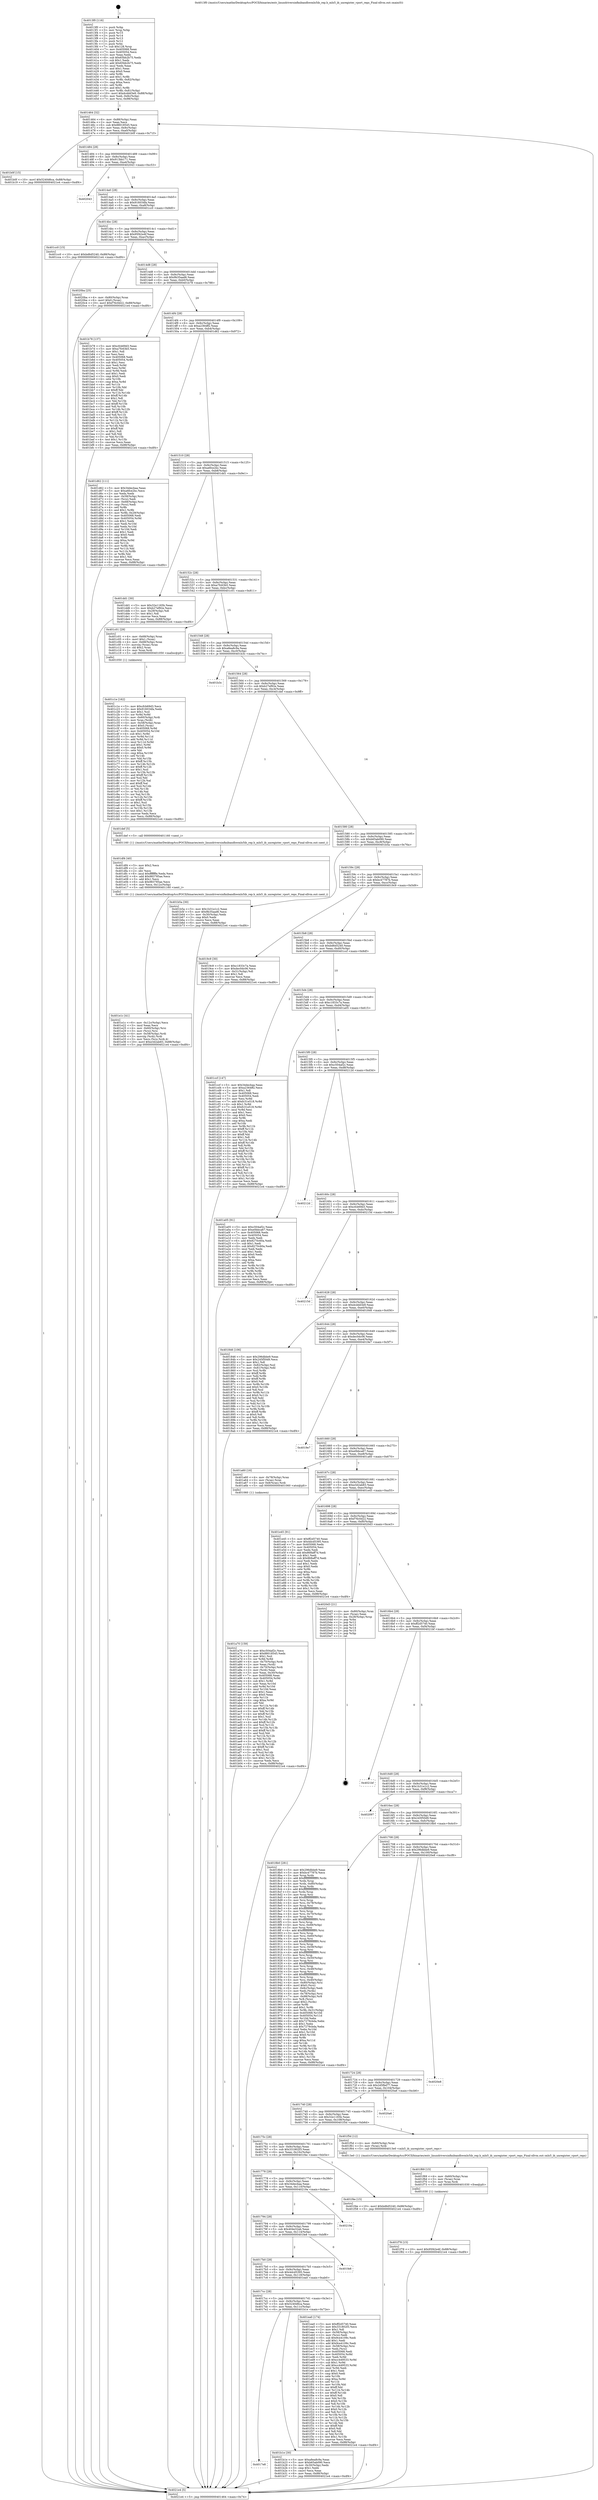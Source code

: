 digraph "0x4013f0" {
  label = "0x4013f0 (/mnt/c/Users/mathe/Desktop/tcc/POCII/binaries/extr_linuxdriversinfinibandhwmlx5ib_rep.h_mlx5_ib_unregister_vport_reps_Final-ollvm.out::main(0))"
  labelloc = "t"
  node[shape=record]

  Entry [label="",width=0.3,height=0.3,shape=circle,fillcolor=black,style=filled]
  "0x401464" [label="{
     0x401464 [32]\l
     | [instrs]\l
     &nbsp;&nbsp;0x401464 \<+6\>: mov -0x88(%rbp),%eax\l
     &nbsp;&nbsp;0x40146a \<+2\>: mov %eax,%ecx\l
     &nbsp;&nbsp;0x40146c \<+6\>: sub $0x88018545,%ecx\l
     &nbsp;&nbsp;0x401472 \<+6\>: mov %eax,-0x9c(%rbp)\l
     &nbsp;&nbsp;0x401478 \<+6\>: mov %ecx,-0xa0(%rbp)\l
     &nbsp;&nbsp;0x40147e \<+6\>: je 0000000000401b0f \<main+0x71f\>\l
  }"]
  "0x401b0f" [label="{
     0x401b0f [15]\l
     | [instrs]\l
     &nbsp;&nbsp;0x401b0f \<+10\>: movl $0x5240d6ca,-0x88(%rbp)\l
     &nbsp;&nbsp;0x401b19 \<+5\>: jmp 00000000004021e4 \<main+0xdf4\>\l
  }"]
  "0x401484" [label="{
     0x401484 [28]\l
     | [instrs]\l
     &nbsp;&nbsp;0x401484 \<+5\>: jmp 0000000000401489 \<main+0x99\>\l
     &nbsp;&nbsp;0x401489 \<+6\>: mov -0x9c(%rbp),%eax\l
     &nbsp;&nbsp;0x40148f \<+5\>: sub $0x913bb171,%eax\l
     &nbsp;&nbsp;0x401494 \<+6\>: mov %eax,-0xa4(%rbp)\l
     &nbsp;&nbsp;0x40149a \<+6\>: je 0000000000402043 \<main+0xc53\>\l
  }"]
  Exit [label="",width=0.3,height=0.3,shape=circle,fillcolor=black,style=filled,peripheries=2]
  "0x402043" [label="{
     0x402043\l
  }", style=dashed]
  "0x4014a0" [label="{
     0x4014a0 [28]\l
     | [instrs]\l
     &nbsp;&nbsp;0x4014a0 \<+5\>: jmp 00000000004014a5 \<main+0xb5\>\l
     &nbsp;&nbsp;0x4014a5 \<+6\>: mov -0x9c(%rbp),%eax\l
     &nbsp;&nbsp;0x4014ab \<+5\>: sub $0x916034fa,%eax\l
     &nbsp;&nbsp;0x4014b0 \<+6\>: mov %eax,-0xa8(%rbp)\l
     &nbsp;&nbsp;0x4014b6 \<+6\>: je 0000000000401cc0 \<main+0x8d0\>\l
  }"]
  "0x401f78" [label="{
     0x401f78 [15]\l
     | [instrs]\l
     &nbsp;&nbsp;0x401f78 \<+10\>: movl $0x95f42e4f,-0x88(%rbp)\l
     &nbsp;&nbsp;0x401f82 \<+5\>: jmp 00000000004021e4 \<main+0xdf4\>\l
  }"]
  "0x401cc0" [label="{
     0x401cc0 [15]\l
     | [instrs]\l
     &nbsp;&nbsp;0x401cc0 \<+10\>: movl $0xbd6d5240,-0x88(%rbp)\l
     &nbsp;&nbsp;0x401cca \<+5\>: jmp 00000000004021e4 \<main+0xdf4\>\l
  }"]
  "0x4014bc" [label="{
     0x4014bc [28]\l
     | [instrs]\l
     &nbsp;&nbsp;0x4014bc \<+5\>: jmp 00000000004014c1 \<main+0xd1\>\l
     &nbsp;&nbsp;0x4014c1 \<+6\>: mov -0x9c(%rbp),%eax\l
     &nbsp;&nbsp;0x4014c7 \<+5\>: sub $0x95f42e4f,%eax\l
     &nbsp;&nbsp;0x4014cc \<+6\>: mov %eax,-0xac(%rbp)\l
     &nbsp;&nbsp;0x4014d2 \<+6\>: je 00000000004020ba \<main+0xcca\>\l
  }"]
  "0x401f69" [label="{
     0x401f69 [15]\l
     | [instrs]\l
     &nbsp;&nbsp;0x401f69 \<+4\>: mov -0x60(%rbp),%rax\l
     &nbsp;&nbsp;0x401f6d \<+3\>: mov (%rax),%rax\l
     &nbsp;&nbsp;0x401f70 \<+3\>: mov %rax,%rdi\l
     &nbsp;&nbsp;0x401f73 \<+5\>: call 0000000000401030 \<free@plt\>\l
     | [calls]\l
     &nbsp;&nbsp;0x401030 \{1\} (unknown)\l
  }"]
  "0x4020ba" [label="{
     0x4020ba [25]\l
     | [instrs]\l
     &nbsp;&nbsp;0x4020ba \<+4\>: mov -0x80(%rbp),%rax\l
     &nbsp;&nbsp;0x4020be \<+6\>: movl $0x0,(%rax)\l
     &nbsp;&nbsp;0x4020c4 \<+10\>: movl $0xf76c0d22,-0x88(%rbp)\l
     &nbsp;&nbsp;0x4020ce \<+5\>: jmp 00000000004021e4 \<main+0xdf4\>\l
  }"]
  "0x4014d8" [label="{
     0x4014d8 [28]\l
     | [instrs]\l
     &nbsp;&nbsp;0x4014d8 \<+5\>: jmp 00000000004014dd \<main+0xed\>\l
     &nbsp;&nbsp;0x4014dd \<+6\>: mov -0x9c(%rbp),%eax\l
     &nbsp;&nbsp;0x4014e3 \<+5\>: sub $0x9b35aad6,%eax\l
     &nbsp;&nbsp;0x4014e8 \<+6\>: mov %eax,-0xb0(%rbp)\l
     &nbsp;&nbsp;0x4014ee \<+6\>: je 0000000000401b78 \<main+0x788\>\l
  }"]
  "0x401e1c" [label="{
     0x401e1c [41]\l
     | [instrs]\l
     &nbsp;&nbsp;0x401e1c \<+6\>: mov -0x12c(%rbp),%ecx\l
     &nbsp;&nbsp;0x401e22 \<+3\>: imul %eax,%ecx\l
     &nbsp;&nbsp;0x401e25 \<+4\>: mov -0x60(%rbp),%rsi\l
     &nbsp;&nbsp;0x401e29 \<+3\>: mov (%rsi),%rsi\l
     &nbsp;&nbsp;0x401e2c \<+4\>: mov -0x58(%rbp),%rdi\l
     &nbsp;&nbsp;0x401e30 \<+3\>: movslq (%rdi),%rdi\l
     &nbsp;&nbsp;0x401e33 \<+3\>: mov %ecx,(%rsi,%rdi,4)\l
     &nbsp;&nbsp;0x401e36 \<+10\>: movl $0xe3d2ab83,-0x88(%rbp)\l
     &nbsp;&nbsp;0x401e40 \<+5\>: jmp 00000000004021e4 \<main+0xdf4\>\l
  }"]
  "0x401b78" [label="{
     0x401b78 [137]\l
     | [instrs]\l
     &nbsp;&nbsp;0x401b78 \<+5\>: mov $0xcfcb69d3,%eax\l
     &nbsp;&nbsp;0x401b7d \<+5\>: mov $0xa7fc63b5,%ecx\l
     &nbsp;&nbsp;0x401b82 \<+2\>: mov $0x1,%dl\l
     &nbsp;&nbsp;0x401b84 \<+2\>: xor %esi,%esi\l
     &nbsp;&nbsp;0x401b86 \<+7\>: mov 0x405068,%edi\l
     &nbsp;&nbsp;0x401b8d \<+8\>: mov 0x405054,%r8d\l
     &nbsp;&nbsp;0x401b95 \<+3\>: sub $0x1,%esi\l
     &nbsp;&nbsp;0x401b98 \<+3\>: mov %edi,%r9d\l
     &nbsp;&nbsp;0x401b9b \<+3\>: add %esi,%r9d\l
     &nbsp;&nbsp;0x401b9e \<+4\>: imul %r9d,%edi\l
     &nbsp;&nbsp;0x401ba2 \<+3\>: and $0x1,%edi\l
     &nbsp;&nbsp;0x401ba5 \<+3\>: cmp $0x0,%edi\l
     &nbsp;&nbsp;0x401ba8 \<+4\>: sete %r10b\l
     &nbsp;&nbsp;0x401bac \<+4\>: cmp $0xa,%r8d\l
     &nbsp;&nbsp;0x401bb0 \<+4\>: setl %r11b\l
     &nbsp;&nbsp;0x401bb4 \<+3\>: mov %r10b,%bl\l
     &nbsp;&nbsp;0x401bb7 \<+3\>: xor $0xff,%bl\l
     &nbsp;&nbsp;0x401bba \<+3\>: mov %r11b,%r14b\l
     &nbsp;&nbsp;0x401bbd \<+4\>: xor $0xff,%r14b\l
     &nbsp;&nbsp;0x401bc1 \<+3\>: xor $0x1,%dl\l
     &nbsp;&nbsp;0x401bc4 \<+3\>: mov %bl,%r15b\l
     &nbsp;&nbsp;0x401bc7 \<+4\>: and $0xff,%r15b\l
     &nbsp;&nbsp;0x401bcb \<+3\>: and %dl,%r10b\l
     &nbsp;&nbsp;0x401bce \<+3\>: mov %r14b,%r12b\l
     &nbsp;&nbsp;0x401bd1 \<+4\>: and $0xff,%r12b\l
     &nbsp;&nbsp;0x401bd5 \<+3\>: and %dl,%r11b\l
     &nbsp;&nbsp;0x401bd8 \<+3\>: or %r10b,%r15b\l
     &nbsp;&nbsp;0x401bdb \<+3\>: or %r11b,%r12b\l
     &nbsp;&nbsp;0x401bde \<+3\>: xor %r12b,%r15b\l
     &nbsp;&nbsp;0x401be1 \<+3\>: or %r14b,%bl\l
     &nbsp;&nbsp;0x401be4 \<+3\>: xor $0xff,%bl\l
     &nbsp;&nbsp;0x401be7 \<+3\>: or $0x1,%dl\l
     &nbsp;&nbsp;0x401bea \<+2\>: and %dl,%bl\l
     &nbsp;&nbsp;0x401bec \<+3\>: or %bl,%r15b\l
     &nbsp;&nbsp;0x401bef \<+4\>: test $0x1,%r15b\l
     &nbsp;&nbsp;0x401bf3 \<+3\>: cmovne %ecx,%eax\l
     &nbsp;&nbsp;0x401bf6 \<+6\>: mov %eax,-0x88(%rbp)\l
     &nbsp;&nbsp;0x401bfc \<+5\>: jmp 00000000004021e4 \<main+0xdf4\>\l
  }"]
  "0x4014f4" [label="{
     0x4014f4 [28]\l
     | [instrs]\l
     &nbsp;&nbsp;0x4014f4 \<+5\>: jmp 00000000004014f9 \<main+0x109\>\l
     &nbsp;&nbsp;0x4014f9 \<+6\>: mov -0x9c(%rbp),%eax\l
     &nbsp;&nbsp;0x4014ff \<+5\>: sub $0xa2364ff2,%eax\l
     &nbsp;&nbsp;0x401504 \<+6\>: mov %eax,-0xb4(%rbp)\l
     &nbsp;&nbsp;0x40150a \<+6\>: je 0000000000401d62 \<main+0x972\>\l
  }"]
  "0x401df4" [label="{
     0x401df4 [40]\l
     | [instrs]\l
     &nbsp;&nbsp;0x401df4 \<+5\>: mov $0x2,%ecx\l
     &nbsp;&nbsp;0x401df9 \<+1\>: cltd\l
     &nbsp;&nbsp;0x401dfa \<+2\>: idiv %ecx\l
     &nbsp;&nbsp;0x401dfc \<+6\>: imul $0xfffffffe,%edx,%ecx\l
     &nbsp;&nbsp;0x401e02 \<+6\>: add $0x983785ae,%ecx\l
     &nbsp;&nbsp;0x401e08 \<+3\>: add $0x1,%ecx\l
     &nbsp;&nbsp;0x401e0b \<+6\>: sub $0x983785ae,%ecx\l
     &nbsp;&nbsp;0x401e11 \<+6\>: mov %ecx,-0x12c(%rbp)\l
     &nbsp;&nbsp;0x401e17 \<+5\>: call 0000000000401160 \<next_i\>\l
     | [calls]\l
     &nbsp;&nbsp;0x401160 \{1\} (/mnt/c/Users/mathe/Desktop/tcc/POCII/binaries/extr_linuxdriversinfinibandhwmlx5ib_rep.h_mlx5_ib_unregister_vport_reps_Final-ollvm.out::next_i)\l
  }"]
  "0x401d62" [label="{
     0x401d62 [111]\l
     | [instrs]\l
     &nbsp;&nbsp;0x401d62 \<+5\>: mov $0x34decbaa,%eax\l
     &nbsp;&nbsp;0x401d67 \<+5\>: mov $0xa6fce2bc,%ecx\l
     &nbsp;&nbsp;0x401d6c \<+2\>: xor %edx,%edx\l
     &nbsp;&nbsp;0x401d6e \<+4\>: mov -0x58(%rbp),%rsi\l
     &nbsp;&nbsp;0x401d72 \<+2\>: mov (%rsi),%edi\l
     &nbsp;&nbsp;0x401d74 \<+4\>: mov -0x68(%rbp),%rsi\l
     &nbsp;&nbsp;0x401d78 \<+2\>: cmp (%rsi),%edi\l
     &nbsp;&nbsp;0x401d7a \<+4\>: setl %r8b\l
     &nbsp;&nbsp;0x401d7e \<+4\>: and $0x1,%r8b\l
     &nbsp;&nbsp;0x401d82 \<+4\>: mov %r8b,-0x29(%rbp)\l
     &nbsp;&nbsp;0x401d86 \<+7\>: mov 0x405068,%edi\l
     &nbsp;&nbsp;0x401d8d \<+8\>: mov 0x405054,%r9d\l
     &nbsp;&nbsp;0x401d95 \<+3\>: sub $0x1,%edx\l
     &nbsp;&nbsp;0x401d98 \<+3\>: mov %edi,%r10d\l
     &nbsp;&nbsp;0x401d9b \<+3\>: add %edx,%r10d\l
     &nbsp;&nbsp;0x401d9e \<+4\>: imul %r10d,%edi\l
     &nbsp;&nbsp;0x401da2 \<+3\>: and $0x1,%edi\l
     &nbsp;&nbsp;0x401da5 \<+3\>: cmp $0x0,%edi\l
     &nbsp;&nbsp;0x401da8 \<+4\>: sete %r8b\l
     &nbsp;&nbsp;0x401dac \<+4\>: cmp $0xa,%r9d\l
     &nbsp;&nbsp;0x401db0 \<+4\>: setl %r11b\l
     &nbsp;&nbsp;0x401db4 \<+3\>: mov %r8b,%bl\l
     &nbsp;&nbsp;0x401db7 \<+3\>: and %r11b,%bl\l
     &nbsp;&nbsp;0x401dba \<+3\>: xor %r11b,%r8b\l
     &nbsp;&nbsp;0x401dbd \<+3\>: or %r8b,%bl\l
     &nbsp;&nbsp;0x401dc0 \<+3\>: test $0x1,%bl\l
     &nbsp;&nbsp;0x401dc3 \<+3\>: cmovne %ecx,%eax\l
     &nbsp;&nbsp;0x401dc6 \<+6\>: mov %eax,-0x88(%rbp)\l
     &nbsp;&nbsp;0x401dcc \<+5\>: jmp 00000000004021e4 \<main+0xdf4\>\l
  }"]
  "0x401510" [label="{
     0x401510 [28]\l
     | [instrs]\l
     &nbsp;&nbsp;0x401510 \<+5\>: jmp 0000000000401515 \<main+0x125\>\l
     &nbsp;&nbsp;0x401515 \<+6\>: mov -0x9c(%rbp),%eax\l
     &nbsp;&nbsp;0x40151b \<+5\>: sub $0xa6fce2bc,%eax\l
     &nbsp;&nbsp;0x401520 \<+6\>: mov %eax,-0xb8(%rbp)\l
     &nbsp;&nbsp;0x401526 \<+6\>: je 0000000000401dd1 \<main+0x9e1\>\l
  }"]
  "0x401c1e" [label="{
     0x401c1e [162]\l
     | [instrs]\l
     &nbsp;&nbsp;0x401c1e \<+5\>: mov $0xcfcb69d3,%ecx\l
     &nbsp;&nbsp;0x401c23 \<+5\>: mov $0x916034fa,%edx\l
     &nbsp;&nbsp;0x401c28 \<+3\>: mov $0x1,%sil\l
     &nbsp;&nbsp;0x401c2b \<+3\>: xor %r8d,%r8d\l
     &nbsp;&nbsp;0x401c2e \<+4\>: mov -0x60(%rbp),%rdi\l
     &nbsp;&nbsp;0x401c32 \<+3\>: mov %rax,(%rdi)\l
     &nbsp;&nbsp;0x401c35 \<+4\>: mov -0x58(%rbp),%rax\l
     &nbsp;&nbsp;0x401c39 \<+6\>: movl $0x0,(%rax)\l
     &nbsp;&nbsp;0x401c3f \<+8\>: mov 0x405068,%r9d\l
     &nbsp;&nbsp;0x401c47 \<+8\>: mov 0x405054,%r10d\l
     &nbsp;&nbsp;0x401c4f \<+4\>: sub $0x1,%r8d\l
     &nbsp;&nbsp;0x401c53 \<+3\>: mov %r9d,%r11d\l
     &nbsp;&nbsp;0x401c56 \<+3\>: add %r8d,%r11d\l
     &nbsp;&nbsp;0x401c59 \<+4\>: imul %r11d,%r9d\l
     &nbsp;&nbsp;0x401c5d \<+4\>: and $0x1,%r9d\l
     &nbsp;&nbsp;0x401c61 \<+4\>: cmp $0x0,%r9d\l
     &nbsp;&nbsp;0x401c65 \<+3\>: sete %bl\l
     &nbsp;&nbsp;0x401c68 \<+4\>: cmp $0xa,%r10d\l
     &nbsp;&nbsp;0x401c6c \<+4\>: setl %r14b\l
     &nbsp;&nbsp;0x401c70 \<+3\>: mov %bl,%r15b\l
     &nbsp;&nbsp;0x401c73 \<+4\>: xor $0xff,%r15b\l
     &nbsp;&nbsp;0x401c77 \<+3\>: mov %r14b,%r12b\l
     &nbsp;&nbsp;0x401c7a \<+4\>: xor $0xff,%r12b\l
     &nbsp;&nbsp;0x401c7e \<+4\>: xor $0x1,%sil\l
     &nbsp;&nbsp;0x401c82 \<+3\>: mov %r15b,%r13b\l
     &nbsp;&nbsp;0x401c85 \<+4\>: and $0xff,%r13b\l
     &nbsp;&nbsp;0x401c89 \<+3\>: and %sil,%bl\l
     &nbsp;&nbsp;0x401c8c \<+3\>: mov %r12b,%al\l
     &nbsp;&nbsp;0x401c8f \<+2\>: and $0xff,%al\l
     &nbsp;&nbsp;0x401c91 \<+3\>: and %sil,%r14b\l
     &nbsp;&nbsp;0x401c94 \<+3\>: or %bl,%r13b\l
     &nbsp;&nbsp;0x401c97 \<+3\>: or %r14b,%al\l
     &nbsp;&nbsp;0x401c9a \<+3\>: xor %al,%r13b\l
     &nbsp;&nbsp;0x401c9d \<+3\>: or %r12b,%r15b\l
     &nbsp;&nbsp;0x401ca0 \<+4\>: xor $0xff,%r15b\l
     &nbsp;&nbsp;0x401ca4 \<+4\>: or $0x1,%sil\l
     &nbsp;&nbsp;0x401ca8 \<+3\>: and %sil,%r15b\l
     &nbsp;&nbsp;0x401cab \<+3\>: or %r15b,%r13b\l
     &nbsp;&nbsp;0x401cae \<+4\>: test $0x1,%r13b\l
     &nbsp;&nbsp;0x401cb2 \<+3\>: cmovne %edx,%ecx\l
     &nbsp;&nbsp;0x401cb5 \<+6\>: mov %ecx,-0x88(%rbp)\l
     &nbsp;&nbsp;0x401cbb \<+5\>: jmp 00000000004021e4 \<main+0xdf4\>\l
  }"]
  "0x401dd1" [label="{
     0x401dd1 [30]\l
     | [instrs]\l
     &nbsp;&nbsp;0x401dd1 \<+5\>: mov $0x32e1165b,%eax\l
     &nbsp;&nbsp;0x401dd6 \<+5\>: mov $0xb27ef92e,%ecx\l
     &nbsp;&nbsp;0x401ddb \<+3\>: mov -0x29(%rbp),%dl\l
     &nbsp;&nbsp;0x401dde \<+3\>: test $0x1,%dl\l
     &nbsp;&nbsp;0x401de1 \<+3\>: cmovne %ecx,%eax\l
     &nbsp;&nbsp;0x401de4 \<+6\>: mov %eax,-0x88(%rbp)\l
     &nbsp;&nbsp;0x401dea \<+5\>: jmp 00000000004021e4 \<main+0xdf4\>\l
  }"]
  "0x40152c" [label="{
     0x40152c [28]\l
     | [instrs]\l
     &nbsp;&nbsp;0x40152c \<+5\>: jmp 0000000000401531 \<main+0x141\>\l
     &nbsp;&nbsp;0x401531 \<+6\>: mov -0x9c(%rbp),%eax\l
     &nbsp;&nbsp;0x401537 \<+5\>: sub $0xa7fc63b5,%eax\l
     &nbsp;&nbsp;0x40153c \<+6\>: mov %eax,-0xbc(%rbp)\l
     &nbsp;&nbsp;0x401542 \<+6\>: je 0000000000401c01 \<main+0x811\>\l
  }"]
  "0x4017e8" [label="{
     0x4017e8\l
  }", style=dashed]
  "0x401c01" [label="{
     0x401c01 [29]\l
     | [instrs]\l
     &nbsp;&nbsp;0x401c01 \<+4\>: mov -0x68(%rbp),%rax\l
     &nbsp;&nbsp;0x401c05 \<+6\>: movl $0x1,(%rax)\l
     &nbsp;&nbsp;0x401c0b \<+4\>: mov -0x68(%rbp),%rax\l
     &nbsp;&nbsp;0x401c0f \<+3\>: movslq (%rax),%rax\l
     &nbsp;&nbsp;0x401c12 \<+4\>: shl $0x2,%rax\l
     &nbsp;&nbsp;0x401c16 \<+3\>: mov %rax,%rdi\l
     &nbsp;&nbsp;0x401c19 \<+5\>: call 0000000000401050 \<malloc@plt\>\l
     | [calls]\l
     &nbsp;&nbsp;0x401050 \{1\} (unknown)\l
  }"]
  "0x401548" [label="{
     0x401548 [28]\l
     | [instrs]\l
     &nbsp;&nbsp;0x401548 \<+5\>: jmp 000000000040154d \<main+0x15d\>\l
     &nbsp;&nbsp;0x40154d \<+6\>: mov -0x9c(%rbp),%eax\l
     &nbsp;&nbsp;0x401553 \<+5\>: sub $0xa8ea8c9a,%eax\l
     &nbsp;&nbsp;0x401558 \<+6\>: mov %eax,-0xc0(%rbp)\l
     &nbsp;&nbsp;0x40155e \<+6\>: je 0000000000401b3c \<main+0x74c\>\l
  }"]
  "0x401b1e" [label="{
     0x401b1e [30]\l
     | [instrs]\l
     &nbsp;&nbsp;0x401b1e \<+5\>: mov $0xa8ea8c9a,%eax\l
     &nbsp;&nbsp;0x401b23 \<+5\>: mov $0xb65ab090,%ecx\l
     &nbsp;&nbsp;0x401b28 \<+3\>: mov -0x30(%rbp),%edx\l
     &nbsp;&nbsp;0x401b2b \<+3\>: cmp $0x1,%edx\l
     &nbsp;&nbsp;0x401b2e \<+3\>: cmovl %ecx,%eax\l
     &nbsp;&nbsp;0x401b31 \<+6\>: mov %eax,-0x88(%rbp)\l
     &nbsp;&nbsp;0x401b37 \<+5\>: jmp 00000000004021e4 \<main+0xdf4\>\l
  }"]
  "0x401b3c" [label="{
     0x401b3c\l
  }", style=dashed]
  "0x401564" [label="{
     0x401564 [28]\l
     | [instrs]\l
     &nbsp;&nbsp;0x401564 \<+5\>: jmp 0000000000401569 \<main+0x179\>\l
     &nbsp;&nbsp;0x401569 \<+6\>: mov -0x9c(%rbp),%eax\l
     &nbsp;&nbsp;0x40156f \<+5\>: sub $0xb27ef92e,%eax\l
     &nbsp;&nbsp;0x401574 \<+6\>: mov %eax,-0xc4(%rbp)\l
     &nbsp;&nbsp;0x40157a \<+6\>: je 0000000000401def \<main+0x9ff\>\l
  }"]
  "0x4017cc" [label="{
     0x4017cc [28]\l
     | [instrs]\l
     &nbsp;&nbsp;0x4017cc \<+5\>: jmp 00000000004017d1 \<main+0x3e1\>\l
     &nbsp;&nbsp;0x4017d1 \<+6\>: mov -0x9c(%rbp),%eax\l
     &nbsp;&nbsp;0x4017d7 \<+5\>: sub $0x5240d6ca,%eax\l
     &nbsp;&nbsp;0x4017dc \<+6\>: mov %eax,-0x11c(%rbp)\l
     &nbsp;&nbsp;0x4017e2 \<+6\>: je 0000000000401b1e \<main+0x72e\>\l
  }"]
  "0x401def" [label="{
     0x401def [5]\l
     | [instrs]\l
     &nbsp;&nbsp;0x401def \<+5\>: call 0000000000401160 \<next_i\>\l
     | [calls]\l
     &nbsp;&nbsp;0x401160 \{1\} (/mnt/c/Users/mathe/Desktop/tcc/POCII/binaries/extr_linuxdriversinfinibandhwmlx5ib_rep.h_mlx5_ib_unregister_vport_reps_Final-ollvm.out::next_i)\l
  }"]
  "0x401580" [label="{
     0x401580 [28]\l
     | [instrs]\l
     &nbsp;&nbsp;0x401580 \<+5\>: jmp 0000000000401585 \<main+0x195\>\l
     &nbsp;&nbsp;0x401585 \<+6\>: mov -0x9c(%rbp),%eax\l
     &nbsp;&nbsp;0x40158b \<+5\>: sub $0xb65ab090,%eax\l
     &nbsp;&nbsp;0x401590 \<+6\>: mov %eax,-0xc8(%rbp)\l
     &nbsp;&nbsp;0x401596 \<+6\>: je 0000000000401b5a \<main+0x76a\>\l
  }"]
  "0x401ea0" [label="{
     0x401ea0 [174]\l
     | [instrs]\l
     &nbsp;&nbsp;0x401ea0 \<+5\>: mov $0xff2d5740,%eax\l
     &nbsp;&nbsp;0x401ea5 \<+5\>: mov $0x331802f3,%ecx\l
     &nbsp;&nbsp;0x401eaa \<+2\>: mov $0x1,%dl\l
     &nbsp;&nbsp;0x401eac \<+4\>: mov -0x58(%rbp),%rsi\l
     &nbsp;&nbsp;0x401eb0 \<+2\>: mov (%rsi),%edi\l
     &nbsp;&nbsp;0x401eb2 \<+6\>: sub $0x9ce4109c,%edi\l
     &nbsp;&nbsp;0x401eb8 \<+3\>: add $0x1,%edi\l
     &nbsp;&nbsp;0x401ebb \<+6\>: add $0x9ce4109c,%edi\l
     &nbsp;&nbsp;0x401ec1 \<+4\>: mov -0x58(%rbp),%rsi\l
     &nbsp;&nbsp;0x401ec5 \<+2\>: mov %edi,(%rsi)\l
     &nbsp;&nbsp;0x401ec7 \<+7\>: mov 0x405068,%edi\l
     &nbsp;&nbsp;0x401ece \<+8\>: mov 0x405054,%r8d\l
     &nbsp;&nbsp;0x401ed6 \<+3\>: mov %edi,%r9d\l
     &nbsp;&nbsp;0x401ed9 \<+7\>: sub $0xcc449533,%r9d\l
     &nbsp;&nbsp;0x401ee0 \<+4\>: sub $0x1,%r9d\l
     &nbsp;&nbsp;0x401ee4 \<+7\>: add $0xcc449533,%r9d\l
     &nbsp;&nbsp;0x401eeb \<+4\>: imul %r9d,%edi\l
     &nbsp;&nbsp;0x401eef \<+3\>: and $0x1,%edi\l
     &nbsp;&nbsp;0x401ef2 \<+3\>: cmp $0x0,%edi\l
     &nbsp;&nbsp;0x401ef5 \<+4\>: sete %r10b\l
     &nbsp;&nbsp;0x401ef9 \<+4\>: cmp $0xa,%r8d\l
     &nbsp;&nbsp;0x401efd \<+4\>: setl %r11b\l
     &nbsp;&nbsp;0x401f01 \<+3\>: mov %r10b,%bl\l
     &nbsp;&nbsp;0x401f04 \<+3\>: xor $0xff,%bl\l
     &nbsp;&nbsp;0x401f07 \<+3\>: mov %r11b,%r14b\l
     &nbsp;&nbsp;0x401f0a \<+4\>: xor $0xff,%r14b\l
     &nbsp;&nbsp;0x401f0e \<+3\>: xor $0x0,%dl\l
     &nbsp;&nbsp;0x401f11 \<+3\>: mov %bl,%r15b\l
     &nbsp;&nbsp;0x401f14 \<+4\>: and $0x0,%r15b\l
     &nbsp;&nbsp;0x401f18 \<+3\>: and %dl,%r10b\l
     &nbsp;&nbsp;0x401f1b \<+3\>: mov %r14b,%r12b\l
     &nbsp;&nbsp;0x401f1e \<+4\>: and $0x0,%r12b\l
     &nbsp;&nbsp;0x401f22 \<+3\>: and %dl,%r11b\l
     &nbsp;&nbsp;0x401f25 \<+3\>: or %r10b,%r15b\l
     &nbsp;&nbsp;0x401f28 \<+3\>: or %r11b,%r12b\l
     &nbsp;&nbsp;0x401f2b \<+3\>: xor %r12b,%r15b\l
     &nbsp;&nbsp;0x401f2e \<+3\>: or %r14b,%bl\l
     &nbsp;&nbsp;0x401f31 \<+3\>: xor $0xff,%bl\l
     &nbsp;&nbsp;0x401f34 \<+3\>: or $0x0,%dl\l
     &nbsp;&nbsp;0x401f37 \<+2\>: and %dl,%bl\l
     &nbsp;&nbsp;0x401f39 \<+3\>: or %bl,%r15b\l
     &nbsp;&nbsp;0x401f3c \<+4\>: test $0x1,%r15b\l
     &nbsp;&nbsp;0x401f40 \<+3\>: cmovne %ecx,%eax\l
     &nbsp;&nbsp;0x401f43 \<+6\>: mov %eax,-0x88(%rbp)\l
     &nbsp;&nbsp;0x401f49 \<+5\>: jmp 00000000004021e4 \<main+0xdf4\>\l
  }"]
  "0x401b5a" [label="{
     0x401b5a [30]\l
     | [instrs]\l
     &nbsp;&nbsp;0x401b5a \<+5\>: mov $0x1b31e1c2,%eax\l
     &nbsp;&nbsp;0x401b5f \<+5\>: mov $0x9b35aad6,%ecx\l
     &nbsp;&nbsp;0x401b64 \<+3\>: mov -0x30(%rbp),%edx\l
     &nbsp;&nbsp;0x401b67 \<+3\>: cmp $0x0,%edx\l
     &nbsp;&nbsp;0x401b6a \<+3\>: cmove %ecx,%eax\l
     &nbsp;&nbsp;0x401b6d \<+6\>: mov %eax,-0x88(%rbp)\l
     &nbsp;&nbsp;0x401b73 \<+5\>: jmp 00000000004021e4 \<main+0xdf4\>\l
  }"]
  "0x40159c" [label="{
     0x40159c [28]\l
     | [instrs]\l
     &nbsp;&nbsp;0x40159c \<+5\>: jmp 00000000004015a1 \<main+0x1b1\>\l
     &nbsp;&nbsp;0x4015a1 \<+6\>: mov -0x9c(%rbp),%eax\l
     &nbsp;&nbsp;0x4015a7 \<+5\>: sub $0xbc47787b,%eax\l
     &nbsp;&nbsp;0x4015ac \<+6\>: mov %eax,-0xcc(%rbp)\l
     &nbsp;&nbsp;0x4015b2 \<+6\>: je 00000000004019c9 \<main+0x5d9\>\l
  }"]
  "0x4017b0" [label="{
     0x4017b0 [28]\l
     | [instrs]\l
     &nbsp;&nbsp;0x4017b0 \<+5\>: jmp 00000000004017b5 \<main+0x3c5\>\l
     &nbsp;&nbsp;0x4017b5 \<+6\>: mov -0x9c(%rbp),%eax\l
     &nbsp;&nbsp;0x4017bb \<+5\>: sub $0x4dcd5395,%eax\l
     &nbsp;&nbsp;0x4017c0 \<+6\>: mov %eax,-0x118(%rbp)\l
     &nbsp;&nbsp;0x4017c6 \<+6\>: je 0000000000401ea0 \<main+0xab0\>\l
  }"]
  "0x4019c9" [label="{
     0x4019c9 [30]\l
     | [instrs]\l
     &nbsp;&nbsp;0x4019c9 \<+5\>: mov $0xc1833c7a,%eax\l
     &nbsp;&nbsp;0x4019ce \<+5\>: mov $0xdec0dc06,%ecx\l
     &nbsp;&nbsp;0x4019d3 \<+3\>: mov -0x31(%rbp),%dl\l
     &nbsp;&nbsp;0x4019d6 \<+3\>: test $0x1,%dl\l
     &nbsp;&nbsp;0x4019d9 \<+3\>: cmovne %ecx,%eax\l
     &nbsp;&nbsp;0x4019dc \<+6\>: mov %eax,-0x88(%rbp)\l
     &nbsp;&nbsp;0x4019e2 \<+5\>: jmp 00000000004021e4 \<main+0xdf4\>\l
  }"]
  "0x4015b8" [label="{
     0x4015b8 [28]\l
     | [instrs]\l
     &nbsp;&nbsp;0x4015b8 \<+5\>: jmp 00000000004015bd \<main+0x1cd\>\l
     &nbsp;&nbsp;0x4015bd \<+6\>: mov -0x9c(%rbp),%eax\l
     &nbsp;&nbsp;0x4015c3 \<+5\>: sub $0xbd6d5240,%eax\l
     &nbsp;&nbsp;0x4015c8 \<+6\>: mov %eax,-0xd0(%rbp)\l
     &nbsp;&nbsp;0x4015ce \<+6\>: je 0000000000401ccf \<main+0x8df\>\l
  }"]
  "0x401fe8" [label="{
     0x401fe8\l
  }", style=dashed]
  "0x401ccf" [label="{
     0x401ccf [147]\l
     | [instrs]\l
     &nbsp;&nbsp;0x401ccf \<+5\>: mov $0x34decbaa,%eax\l
     &nbsp;&nbsp;0x401cd4 \<+5\>: mov $0xa2364ff2,%ecx\l
     &nbsp;&nbsp;0x401cd9 \<+2\>: mov $0x1,%dl\l
     &nbsp;&nbsp;0x401cdb \<+7\>: mov 0x405068,%esi\l
     &nbsp;&nbsp;0x401ce2 \<+7\>: mov 0x405054,%edi\l
     &nbsp;&nbsp;0x401ce9 \<+3\>: mov %esi,%r8d\l
     &nbsp;&nbsp;0x401cec \<+7\>: add $0xfc31e518,%r8d\l
     &nbsp;&nbsp;0x401cf3 \<+4\>: sub $0x1,%r8d\l
     &nbsp;&nbsp;0x401cf7 \<+7\>: sub $0xfc31e518,%r8d\l
     &nbsp;&nbsp;0x401cfe \<+4\>: imul %r8d,%esi\l
     &nbsp;&nbsp;0x401d02 \<+3\>: and $0x1,%esi\l
     &nbsp;&nbsp;0x401d05 \<+3\>: cmp $0x0,%esi\l
     &nbsp;&nbsp;0x401d08 \<+4\>: sete %r9b\l
     &nbsp;&nbsp;0x401d0c \<+3\>: cmp $0xa,%edi\l
     &nbsp;&nbsp;0x401d0f \<+4\>: setl %r10b\l
     &nbsp;&nbsp;0x401d13 \<+3\>: mov %r9b,%r11b\l
     &nbsp;&nbsp;0x401d16 \<+4\>: xor $0xff,%r11b\l
     &nbsp;&nbsp;0x401d1a \<+3\>: mov %r10b,%bl\l
     &nbsp;&nbsp;0x401d1d \<+3\>: xor $0xff,%bl\l
     &nbsp;&nbsp;0x401d20 \<+3\>: xor $0x1,%dl\l
     &nbsp;&nbsp;0x401d23 \<+3\>: mov %r11b,%r14b\l
     &nbsp;&nbsp;0x401d26 \<+4\>: and $0xff,%r14b\l
     &nbsp;&nbsp;0x401d2a \<+3\>: and %dl,%r9b\l
     &nbsp;&nbsp;0x401d2d \<+3\>: mov %bl,%r15b\l
     &nbsp;&nbsp;0x401d30 \<+4\>: and $0xff,%r15b\l
     &nbsp;&nbsp;0x401d34 \<+3\>: and %dl,%r10b\l
     &nbsp;&nbsp;0x401d37 \<+3\>: or %r9b,%r14b\l
     &nbsp;&nbsp;0x401d3a \<+3\>: or %r10b,%r15b\l
     &nbsp;&nbsp;0x401d3d \<+3\>: xor %r15b,%r14b\l
     &nbsp;&nbsp;0x401d40 \<+3\>: or %bl,%r11b\l
     &nbsp;&nbsp;0x401d43 \<+4\>: xor $0xff,%r11b\l
     &nbsp;&nbsp;0x401d47 \<+3\>: or $0x1,%dl\l
     &nbsp;&nbsp;0x401d4a \<+3\>: and %dl,%r11b\l
     &nbsp;&nbsp;0x401d4d \<+3\>: or %r11b,%r14b\l
     &nbsp;&nbsp;0x401d50 \<+4\>: test $0x1,%r14b\l
     &nbsp;&nbsp;0x401d54 \<+3\>: cmovne %ecx,%eax\l
     &nbsp;&nbsp;0x401d57 \<+6\>: mov %eax,-0x88(%rbp)\l
     &nbsp;&nbsp;0x401d5d \<+5\>: jmp 00000000004021e4 \<main+0xdf4\>\l
  }"]
  "0x4015d4" [label="{
     0x4015d4 [28]\l
     | [instrs]\l
     &nbsp;&nbsp;0x4015d4 \<+5\>: jmp 00000000004015d9 \<main+0x1e9\>\l
     &nbsp;&nbsp;0x4015d9 \<+6\>: mov -0x9c(%rbp),%eax\l
     &nbsp;&nbsp;0x4015df \<+5\>: sub $0xc1833c7a,%eax\l
     &nbsp;&nbsp;0x4015e4 \<+6\>: mov %eax,-0xd4(%rbp)\l
     &nbsp;&nbsp;0x4015ea \<+6\>: je 0000000000401a05 \<main+0x615\>\l
  }"]
  "0x401794" [label="{
     0x401794 [28]\l
     | [instrs]\l
     &nbsp;&nbsp;0x401794 \<+5\>: jmp 0000000000401799 \<main+0x3a9\>\l
     &nbsp;&nbsp;0x401799 \<+6\>: mov -0x9c(%rbp),%eax\l
     &nbsp;&nbsp;0x40179f \<+5\>: sub $0x404e32ab,%eax\l
     &nbsp;&nbsp;0x4017a4 \<+6\>: mov %eax,-0x114(%rbp)\l
     &nbsp;&nbsp;0x4017aa \<+6\>: je 0000000000401fe8 \<main+0xbf8\>\l
  }"]
  "0x401a05" [label="{
     0x401a05 [91]\l
     | [instrs]\l
     &nbsp;&nbsp;0x401a05 \<+5\>: mov $0xc504af2c,%eax\l
     &nbsp;&nbsp;0x401a0a \<+5\>: mov $0xe0bbca67,%ecx\l
     &nbsp;&nbsp;0x401a0f \<+7\>: mov 0x405068,%edx\l
     &nbsp;&nbsp;0x401a16 \<+7\>: mov 0x405054,%esi\l
     &nbsp;&nbsp;0x401a1d \<+2\>: mov %edx,%edi\l
     &nbsp;&nbsp;0x401a1f \<+6\>: add $0x8270c60a,%edi\l
     &nbsp;&nbsp;0x401a25 \<+3\>: sub $0x1,%edi\l
     &nbsp;&nbsp;0x401a28 \<+6\>: sub $0x8270c60a,%edi\l
     &nbsp;&nbsp;0x401a2e \<+3\>: imul %edi,%edx\l
     &nbsp;&nbsp;0x401a31 \<+3\>: and $0x1,%edx\l
     &nbsp;&nbsp;0x401a34 \<+3\>: cmp $0x0,%edx\l
     &nbsp;&nbsp;0x401a37 \<+4\>: sete %r8b\l
     &nbsp;&nbsp;0x401a3b \<+3\>: cmp $0xa,%esi\l
     &nbsp;&nbsp;0x401a3e \<+4\>: setl %r9b\l
     &nbsp;&nbsp;0x401a42 \<+3\>: mov %r8b,%r10b\l
     &nbsp;&nbsp;0x401a45 \<+3\>: and %r9b,%r10b\l
     &nbsp;&nbsp;0x401a48 \<+3\>: xor %r9b,%r8b\l
     &nbsp;&nbsp;0x401a4b \<+3\>: or %r8b,%r10b\l
     &nbsp;&nbsp;0x401a4e \<+4\>: test $0x1,%r10b\l
     &nbsp;&nbsp;0x401a52 \<+3\>: cmovne %ecx,%eax\l
     &nbsp;&nbsp;0x401a55 \<+6\>: mov %eax,-0x88(%rbp)\l
     &nbsp;&nbsp;0x401a5b \<+5\>: jmp 00000000004021e4 \<main+0xdf4\>\l
  }"]
  "0x4015f0" [label="{
     0x4015f0 [28]\l
     | [instrs]\l
     &nbsp;&nbsp;0x4015f0 \<+5\>: jmp 00000000004015f5 \<main+0x205\>\l
     &nbsp;&nbsp;0x4015f5 \<+6\>: mov -0x9c(%rbp),%eax\l
     &nbsp;&nbsp;0x4015fb \<+5\>: sub $0xc504af2c,%eax\l
     &nbsp;&nbsp;0x401600 \<+6\>: mov %eax,-0xd8(%rbp)\l
     &nbsp;&nbsp;0x401606 \<+6\>: je 000000000040212d \<main+0xd3d\>\l
  }"]
  "0x40219a" [label="{
     0x40219a\l
  }", style=dashed]
  "0x40212d" [label="{
     0x40212d\l
  }", style=dashed]
  "0x40160c" [label="{
     0x40160c [28]\l
     | [instrs]\l
     &nbsp;&nbsp;0x40160c \<+5\>: jmp 0000000000401611 \<main+0x221\>\l
     &nbsp;&nbsp;0x401611 \<+6\>: mov -0x9c(%rbp),%eax\l
     &nbsp;&nbsp;0x401617 \<+5\>: sub $0xcfcb69d3,%eax\l
     &nbsp;&nbsp;0x40161c \<+6\>: mov %eax,-0xdc(%rbp)\l
     &nbsp;&nbsp;0x401622 \<+6\>: je 000000000040215d \<main+0xd6d\>\l
  }"]
  "0x401778" [label="{
     0x401778 [28]\l
     | [instrs]\l
     &nbsp;&nbsp;0x401778 \<+5\>: jmp 000000000040177d \<main+0x38d\>\l
     &nbsp;&nbsp;0x40177d \<+6\>: mov -0x9c(%rbp),%eax\l
     &nbsp;&nbsp;0x401783 \<+5\>: sub $0x34decbaa,%eax\l
     &nbsp;&nbsp;0x401788 \<+6\>: mov %eax,-0x110(%rbp)\l
     &nbsp;&nbsp;0x40178e \<+6\>: je 000000000040219a \<main+0xdaa\>\l
  }"]
  "0x40215d" [label="{
     0x40215d\l
  }", style=dashed]
  "0x401628" [label="{
     0x401628 [28]\l
     | [instrs]\l
     &nbsp;&nbsp;0x401628 \<+5\>: jmp 000000000040162d \<main+0x23d\>\l
     &nbsp;&nbsp;0x40162d \<+6\>: mov -0x9c(%rbp),%eax\l
     &nbsp;&nbsp;0x401633 \<+5\>: sub $0xdcddd3e9,%eax\l
     &nbsp;&nbsp;0x401638 \<+6\>: mov %eax,-0xe0(%rbp)\l
     &nbsp;&nbsp;0x40163e \<+6\>: je 0000000000401846 \<main+0x456\>\l
  }"]
  "0x401f4e" [label="{
     0x401f4e [15]\l
     | [instrs]\l
     &nbsp;&nbsp;0x401f4e \<+10\>: movl $0xbd6d5240,-0x88(%rbp)\l
     &nbsp;&nbsp;0x401f58 \<+5\>: jmp 00000000004021e4 \<main+0xdf4\>\l
  }"]
  "0x401846" [label="{
     0x401846 [106]\l
     | [instrs]\l
     &nbsp;&nbsp;0x401846 \<+5\>: mov $0x296dbbe9,%eax\l
     &nbsp;&nbsp;0x40184b \<+5\>: mov $0x245f50d9,%ecx\l
     &nbsp;&nbsp;0x401850 \<+2\>: mov $0x1,%dl\l
     &nbsp;&nbsp;0x401852 \<+7\>: mov -0x82(%rbp),%sil\l
     &nbsp;&nbsp;0x401859 \<+7\>: mov -0x81(%rbp),%dil\l
     &nbsp;&nbsp;0x401860 \<+3\>: mov %sil,%r8b\l
     &nbsp;&nbsp;0x401863 \<+4\>: xor $0xff,%r8b\l
     &nbsp;&nbsp;0x401867 \<+3\>: mov %dil,%r9b\l
     &nbsp;&nbsp;0x40186a \<+4\>: xor $0xff,%r9b\l
     &nbsp;&nbsp;0x40186e \<+3\>: xor $0x0,%dl\l
     &nbsp;&nbsp;0x401871 \<+3\>: mov %r8b,%r10b\l
     &nbsp;&nbsp;0x401874 \<+4\>: and $0x0,%r10b\l
     &nbsp;&nbsp;0x401878 \<+3\>: and %dl,%sil\l
     &nbsp;&nbsp;0x40187b \<+3\>: mov %r9b,%r11b\l
     &nbsp;&nbsp;0x40187e \<+4\>: and $0x0,%r11b\l
     &nbsp;&nbsp;0x401882 \<+3\>: and %dl,%dil\l
     &nbsp;&nbsp;0x401885 \<+3\>: or %sil,%r10b\l
     &nbsp;&nbsp;0x401888 \<+3\>: or %dil,%r11b\l
     &nbsp;&nbsp;0x40188b \<+3\>: xor %r11b,%r10b\l
     &nbsp;&nbsp;0x40188e \<+3\>: or %r9b,%r8b\l
     &nbsp;&nbsp;0x401891 \<+4\>: xor $0xff,%r8b\l
     &nbsp;&nbsp;0x401895 \<+3\>: or $0x0,%dl\l
     &nbsp;&nbsp;0x401898 \<+3\>: and %dl,%r8b\l
     &nbsp;&nbsp;0x40189b \<+3\>: or %r8b,%r10b\l
     &nbsp;&nbsp;0x40189e \<+4\>: test $0x1,%r10b\l
     &nbsp;&nbsp;0x4018a2 \<+3\>: cmovne %ecx,%eax\l
     &nbsp;&nbsp;0x4018a5 \<+6\>: mov %eax,-0x88(%rbp)\l
     &nbsp;&nbsp;0x4018ab \<+5\>: jmp 00000000004021e4 \<main+0xdf4\>\l
  }"]
  "0x401644" [label="{
     0x401644 [28]\l
     | [instrs]\l
     &nbsp;&nbsp;0x401644 \<+5\>: jmp 0000000000401649 \<main+0x259\>\l
     &nbsp;&nbsp;0x401649 \<+6\>: mov -0x9c(%rbp),%eax\l
     &nbsp;&nbsp;0x40164f \<+5\>: sub $0xdec0dc06,%eax\l
     &nbsp;&nbsp;0x401654 \<+6\>: mov %eax,-0xe4(%rbp)\l
     &nbsp;&nbsp;0x40165a \<+6\>: je 00000000004019e7 \<main+0x5f7\>\l
  }"]
  "0x4021e4" [label="{
     0x4021e4 [5]\l
     | [instrs]\l
     &nbsp;&nbsp;0x4021e4 \<+5\>: jmp 0000000000401464 \<main+0x74\>\l
  }"]
  "0x4013f0" [label="{
     0x4013f0 [116]\l
     | [instrs]\l
     &nbsp;&nbsp;0x4013f0 \<+1\>: push %rbp\l
     &nbsp;&nbsp;0x4013f1 \<+3\>: mov %rsp,%rbp\l
     &nbsp;&nbsp;0x4013f4 \<+2\>: push %r15\l
     &nbsp;&nbsp;0x4013f6 \<+2\>: push %r14\l
     &nbsp;&nbsp;0x4013f8 \<+2\>: push %r13\l
     &nbsp;&nbsp;0x4013fa \<+2\>: push %r12\l
     &nbsp;&nbsp;0x4013fc \<+1\>: push %rbx\l
     &nbsp;&nbsp;0x4013fd \<+7\>: sub $0x128,%rsp\l
     &nbsp;&nbsp;0x401404 \<+7\>: mov 0x405068,%eax\l
     &nbsp;&nbsp;0x40140b \<+7\>: mov 0x405054,%ecx\l
     &nbsp;&nbsp;0x401412 \<+2\>: mov %eax,%edx\l
     &nbsp;&nbsp;0x401414 \<+6\>: sub $0x65bb2b75,%edx\l
     &nbsp;&nbsp;0x40141a \<+3\>: sub $0x1,%edx\l
     &nbsp;&nbsp;0x40141d \<+6\>: add $0x65bb2b75,%edx\l
     &nbsp;&nbsp;0x401423 \<+3\>: imul %edx,%eax\l
     &nbsp;&nbsp;0x401426 \<+3\>: and $0x1,%eax\l
     &nbsp;&nbsp;0x401429 \<+3\>: cmp $0x0,%eax\l
     &nbsp;&nbsp;0x40142c \<+4\>: sete %r8b\l
     &nbsp;&nbsp;0x401430 \<+4\>: and $0x1,%r8b\l
     &nbsp;&nbsp;0x401434 \<+7\>: mov %r8b,-0x82(%rbp)\l
     &nbsp;&nbsp;0x40143b \<+3\>: cmp $0xa,%ecx\l
     &nbsp;&nbsp;0x40143e \<+4\>: setl %r8b\l
     &nbsp;&nbsp;0x401442 \<+4\>: and $0x1,%r8b\l
     &nbsp;&nbsp;0x401446 \<+7\>: mov %r8b,-0x81(%rbp)\l
     &nbsp;&nbsp;0x40144d \<+10\>: movl $0xdcddd3e9,-0x88(%rbp)\l
     &nbsp;&nbsp;0x401457 \<+6\>: mov %edi,-0x8c(%rbp)\l
     &nbsp;&nbsp;0x40145d \<+7\>: mov %rsi,-0x98(%rbp)\l
  }"]
  "0x40175c" [label="{
     0x40175c [28]\l
     | [instrs]\l
     &nbsp;&nbsp;0x40175c \<+5\>: jmp 0000000000401761 \<main+0x371\>\l
     &nbsp;&nbsp;0x401761 \<+6\>: mov -0x9c(%rbp),%eax\l
     &nbsp;&nbsp;0x401767 \<+5\>: sub $0x331802f3,%eax\l
     &nbsp;&nbsp;0x40176c \<+6\>: mov %eax,-0x10c(%rbp)\l
     &nbsp;&nbsp;0x401772 \<+6\>: je 0000000000401f4e \<main+0xb5e\>\l
  }"]
  "0x4019e7" [label="{
     0x4019e7\l
  }", style=dashed]
  "0x401660" [label="{
     0x401660 [28]\l
     | [instrs]\l
     &nbsp;&nbsp;0x401660 \<+5\>: jmp 0000000000401665 \<main+0x275\>\l
     &nbsp;&nbsp;0x401665 \<+6\>: mov -0x9c(%rbp),%eax\l
     &nbsp;&nbsp;0x40166b \<+5\>: sub $0xe0bbca67,%eax\l
     &nbsp;&nbsp;0x401670 \<+6\>: mov %eax,-0xe8(%rbp)\l
     &nbsp;&nbsp;0x401676 \<+6\>: je 0000000000401a60 \<main+0x670\>\l
  }"]
  "0x401f5d" [label="{
     0x401f5d [12]\l
     | [instrs]\l
     &nbsp;&nbsp;0x401f5d \<+4\>: mov -0x60(%rbp),%rax\l
     &nbsp;&nbsp;0x401f61 \<+3\>: mov (%rax),%rdi\l
     &nbsp;&nbsp;0x401f64 \<+5\>: call 00000000004013e0 \<mlx5_ib_unregister_vport_reps\>\l
     | [calls]\l
     &nbsp;&nbsp;0x4013e0 \{1\} (/mnt/c/Users/mathe/Desktop/tcc/POCII/binaries/extr_linuxdriversinfinibandhwmlx5ib_rep.h_mlx5_ib_unregister_vport_reps_Final-ollvm.out::mlx5_ib_unregister_vport_reps)\l
  }"]
  "0x401a60" [label="{
     0x401a60 [16]\l
     | [instrs]\l
     &nbsp;&nbsp;0x401a60 \<+4\>: mov -0x78(%rbp),%rax\l
     &nbsp;&nbsp;0x401a64 \<+3\>: mov (%rax),%rax\l
     &nbsp;&nbsp;0x401a67 \<+4\>: mov 0x8(%rax),%rdi\l
     &nbsp;&nbsp;0x401a6b \<+5\>: call 0000000000401060 \<atoi@plt\>\l
     | [calls]\l
     &nbsp;&nbsp;0x401060 \{1\} (unknown)\l
  }"]
  "0x40167c" [label="{
     0x40167c [28]\l
     | [instrs]\l
     &nbsp;&nbsp;0x40167c \<+5\>: jmp 0000000000401681 \<main+0x291\>\l
     &nbsp;&nbsp;0x401681 \<+6\>: mov -0x9c(%rbp),%eax\l
     &nbsp;&nbsp;0x401687 \<+5\>: sub $0xe3d2ab83,%eax\l
     &nbsp;&nbsp;0x40168c \<+6\>: mov %eax,-0xec(%rbp)\l
     &nbsp;&nbsp;0x401692 \<+6\>: je 0000000000401e45 \<main+0xa55\>\l
  }"]
  "0x401740" [label="{
     0x401740 [28]\l
     | [instrs]\l
     &nbsp;&nbsp;0x401740 \<+5\>: jmp 0000000000401745 \<main+0x355\>\l
     &nbsp;&nbsp;0x401745 \<+6\>: mov -0x9c(%rbp),%eax\l
     &nbsp;&nbsp;0x40174b \<+5\>: sub $0x32e1165b,%eax\l
     &nbsp;&nbsp;0x401750 \<+6\>: mov %eax,-0x108(%rbp)\l
     &nbsp;&nbsp;0x401756 \<+6\>: je 0000000000401f5d \<main+0xb6d\>\l
  }"]
  "0x401e45" [label="{
     0x401e45 [91]\l
     | [instrs]\l
     &nbsp;&nbsp;0x401e45 \<+5\>: mov $0xff2d5740,%eax\l
     &nbsp;&nbsp;0x401e4a \<+5\>: mov $0x4dcd5395,%ecx\l
     &nbsp;&nbsp;0x401e4f \<+7\>: mov 0x405068,%edx\l
     &nbsp;&nbsp;0x401e56 \<+7\>: mov 0x405054,%esi\l
     &nbsp;&nbsp;0x401e5d \<+2\>: mov %edx,%edi\l
     &nbsp;&nbsp;0x401e5f \<+6\>: add $0x868aff7d,%edi\l
     &nbsp;&nbsp;0x401e65 \<+3\>: sub $0x1,%edi\l
     &nbsp;&nbsp;0x401e68 \<+6\>: sub $0x868aff7d,%edi\l
     &nbsp;&nbsp;0x401e6e \<+3\>: imul %edi,%edx\l
     &nbsp;&nbsp;0x401e71 \<+3\>: and $0x1,%edx\l
     &nbsp;&nbsp;0x401e74 \<+3\>: cmp $0x0,%edx\l
     &nbsp;&nbsp;0x401e77 \<+4\>: sete %r8b\l
     &nbsp;&nbsp;0x401e7b \<+3\>: cmp $0xa,%esi\l
     &nbsp;&nbsp;0x401e7e \<+4\>: setl %r9b\l
     &nbsp;&nbsp;0x401e82 \<+3\>: mov %r8b,%r10b\l
     &nbsp;&nbsp;0x401e85 \<+3\>: and %r9b,%r10b\l
     &nbsp;&nbsp;0x401e88 \<+3\>: xor %r9b,%r8b\l
     &nbsp;&nbsp;0x401e8b \<+3\>: or %r8b,%r10b\l
     &nbsp;&nbsp;0x401e8e \<+4\>: test $0x1,%r10b\l
     &nbsp;&nbsp;0x401e92 \<+3\>: cmovne %ecx,%eax\l
     &nbsp;&nbsp;0x401e95 \<+6\>: mov %eax,-0x88(%rbp)\l
     &nbsp;&nbsp;0x401e9b \<+5\>: jmp 00000000004021e4 \<main+0xdf4\>\l
  }"]
  "0x401698" [label="{
     0x401698 [28]\l
     | [instrs]\l
     &nbsp;&nbsp;0x401698 \<+5\>: jmp 000000000040169d \<main+0x2ad\>\l
     &nbsp;&nbsp;0x40169d \<+6\>: mov -0x9c(%rbp),%eax\l
     &nbsp;&nbsp;0x4016a3 \<+5\>: sub $0xf76c0d22,%eax\l
     &nbsp;&nbsp;0x4016a8 \<+6\>: mov %eax,-0xf0(%rbp)\l
     &nbsp;&nbsp;0x4016ae \<+6\>: je 00000000004020d3 \<main+0xce3\>\l
  }"]
  "0x4020a6" [label="{
     0x4020a6\l
  }", style=dashed]
  "0x4020d3" [label="{
     0x4020d3 [21]\l
     | [instrs]\l
     &nbsp;&nbsp;0x4020d3 \<+4\>: mov -0x80(%rbp),%rax\l
     &nbsp;&nbsp;0x4020d7 \<+2\>: mov (%rax),%eax\l
     &nbsp;&nbsp;0x4020d9 \<+4\>: lea -0x28(%rbp),%rsp\l
     &nbsp;&nbsp;0x4020dd \<+1\>: pop %rbx\l
     &nbsp;&nbsp;0x4020de \<+2\>: pop %r12\l
     &nbsp;&nbsp;0x4020e0 \<+2\>: pop %r13\l
     &nbsp;&nbsp;0x4020e2 \<+2\>: pop %r14\l
     &nbsp;&nbsp;0x4020e4 \<+2\>: pop %r15\l
     &nbsp;&nbsp;0x4020e6 \<+1\>: pop %rbp\l
     &nbsp;&nbsp;0x4020e7 \<+1\>: ret\l
  }"]
  "0x4016b4" [label="{
     0x4016b4 [28]\l
     | [instrs]\l
     &nbsp;&nbsp;0x4016b4 \<+5\>: jmp 00000000004016b9 \<main+0x2c9\>\l
     &nbsp;&nbsp;0x4016b9 \<+6\>: mov -0x9c(%rbp),%eax\l
     &nbsp;&nbsp;0x4016bf \<+5\>: sub $0xff2d5740,%eax\l
     &nbsp;&nbsp;0x4016c4 \<+6\>: mov %eax,-0xf4(%rbp)\l
     &nbsp;&nbsp;0x4016ca \<+6\>: je 00000000004021bf \<main+0xdcf\>\l
  }"]
  "0x401724" [label="{
     0x401724 [28]\l
     | [instrs]\l
     &nbsp;&nbsp;0x401724 \<+5\>: jmp 0000000000401729 \<main+0x339\>\l
     &nbsp;&nbsp;0x401729 \<+6\>: mov -0x9c(%rbp),%eax\l
     &nbsp;&nbsp;0x40172f \<+5\>: sub $0x2d5fbd77,%eax\l
     &nbsp;&nbsp;0x401734 \<+6\>: mov %eax,-0x104(%rbp)\l
     &nbsp;&nbsp;0x40173a \<+6\>: je 00000000004020a6 \<main+0xcb6\>\l
  }"]
  "0x4021bf" [label="{
     0x4021bf\l
  }", style=dashed]
  "0x4016d0" [label="{
     0x4016d0 [28]\l
     | [instrs]\l
     &nbsp;&nbsp;0x4016d0 \<+5\>: jmp 00000000004016d5 \<main+0x2e5\>\l
     &nbsp;&nbsp;0x4016d5 \<+6\>: mov -0x9c(%rbp),%eax\l
     &nbsp;&nbsp;0x4016db \<+5\>: sub $0x1b31e1c2,%eax\l
     &nbsp;&nbsp;0x4016e0 \<+6\>: mov %eax,-0xf8(%rbp)\l
     &nbsp;&nbsp;0x4016e6 \<+6\>: je 0000000000402097 \<main+0xca7\>\l
  }"]
  "0x4020e8" [label="{
     0x4020e8\l
  }", style=dashed]
  "0x402097" [label="{
     0x402097\l
  }", style=dashed]
  "0x4016ec" [label="{
     0x4016ec [28]\l
     | [instrs]\l
     &nbsp;&nbsp;0x4016ec \<+5\>: jmp 00000000004016f1 \<main+0x301\>\l
     &nbsp;&nbsp;0x4016f1 \<+6\>: mov -0x9c(%rbp),%eax\l
     &nbsp;&nbsp;0x4016f7 \<+5\>: sub $0x245f50d9,%eax\l
     &nbsp;&nbsp;0x4016fc \<+6\>: mov %eax,-0xfc(%rbp)\l
     &nbsp;&nbsp;0x401702 \<+6\>: je 00000000004018b0 \<main+0x4c0\>\l
  }"]
  "0x401a70" [label="{
     0x401a70 [159]\l
     | [instrs]\l
     &nbsp;&nbsp;0x401a70 \<+5\>: mov $0xc504af2c,%ecx\l
     &nbsp;&nbsp;0x401a75 \<+5\>: mov $0x88018545,%edx\l
     &nbsp;&nbsp;0x401a7a \<+3\>: mov $0x1,%sil\l
     &nbsp;&nbsp;0x401a7d \<+3\>: xor %r8d,%r8d\l
     &nbsp;&nbsp;0x401a80 \<+4\>: mov -0x70(%rbp),%rdi\l
     &nbsp;&nbsp;0x401a84 \<+2\>: mov %eax,(%rdi)\l
     &nbsp;&nbsp;0x401a86 \<+4\>: mov -0x70(%rbp),%rdi\l
     &nbsp;&nbsp;0x401a8a \<+2\>: mov (%rdi),%eax\l
     &nbsp;&nbsp;0x401a8c \<+3\>: mov %eax,-0x30(%rbp)\l
     &nbsp;&nbsp;0x401a8f \<+7\>: mov 0x405068,%eax\l
     &nbsp;&nbsp;0x401a96 \<+8\>: mov 0x405054,%r9d\l
     &nbsp;&nbsp;0x401a9e \<+4\>: sub $0x1,%r8d\l
     &nbsp;&nbsp;0x401aa2 \<+3\>: mov %eax,%r10d\l
     &nbsp;&nbsp;0x401aa5 \<+3\>: add %r8d,%r10d\l
     &nbsp;&nbsp;0x401aa8 \<+4\>: imul %r10d,%eax\l
     &nbsp;&nbsp;0x401aac \<+3\>: and $0x1,%eax\l
     &nbsp;&nbsp;0x401aaf \<+3\>: cmp $0x0,%eax\l
     &nbsp;&nbsp;0x401ab2 \<+4\>: sete %r11b\l
     &nbsp;&nbsp;0x401ab6 \<+4\>: cmp $0xa,%r9d\l
     &nbsp;&nbsp;0x401aba \<+3\>: setl %bl\l
     &nbsp;&nbsp;0x401abd \<+3\>: mov %r11b,%r14b\l
     &nbsp;&nbsp;0x401ac0 \<+4\>: xor $0xff,%r14b\l
     &nbsp;&nbsp;0x401ac4 \<+3\>: mov %bl,%r15b\l
     &nbsp;&nbsp;0x401ac7 \<+4\>: xor $0xff,%r15b\l
     &nbsp;&nbsp;0x401acb \<+4\>: xor $0x1,%sil\l
     &nbsp;&nbsp;0x401acf \<+3\>: mov %r14b,%r12b\l
     &nbsp;&nbsp;0x401ad2 \<+4\>: and $0xff,%r12b\l
     &nbsp;&nbsp;0x401ad6 \<+3\>: and %sil,%r11b\l
     &nbsp;&nbsp;0x401ad9 \<+3\>: mov %r15b,%r13b\l
     &nbsp;&nbsp;0x401adc \<+4\>: and $0xff,%r13b\l
     &nbsp;&nbsp;0x401ae0 \<+3\>: and %sil,%bl\l
     &nbsp;&nbsp;0x401ae3 \<+3\>: or %r11b,%r12b\l
     &nbsp;&nbsp;0x401ae6 \<+3\>: or %bl,%r13b\l
     &nbsp;&nbsp;0x401ae9 \<+3\>: xor %r13b,%r12b\l
     &nbsp;&nbsp;0x401aec \<+3\>: or %r15b,%r14b\l
     &nbsp;&nbsp;0x401aef \<+4\>: xor $0xff,%r14b\l
     &nbsp;&nbsp;0x401af3 \<+4\>: or $0x1,%sil\l
     &nbsp;&nbsp;0x401af7 \<+3\>: and %sil,%r14b\l
     &nbsp;&nbsp;0x401afa \<+3\>: or %r14b,%r12b\l
     &nbsp;&nbsp;0x401afd \<+4\>: test $0x1,%r12b\l
     &nbsp;&nbsp;0x401b01 \<+3\>: cmovne %edx,%ecx\l
     &nbsp;&nbsp;0x401b04 \<+6\>: mov %ecx,-0x88(%rbp)\l
     &nbsp;&nbsp;0x401b0a \<+5\>: jmp 00000000004021e4 \<main+0xdf4\>\l
  }"]
  "0x4018b0" [label="{
     0x4018b0 [281]\l
     | [instrs]\l
     &nbsp;&nbsp;0x4018b0 \<+5\>: mov $0x296dbbe9,%eax\l
     &nbsp;&nbsp;0x4018b5 \<+5\>: mov $0xbc47787b,%ecx\l
     &nbsp;&nbsp;0x4018ba \<+3\>: mov %rsp,%rdx\l
     &nbsp;&nbsp;0x4018bd \<+4\>: add $0xfffffffffffffff0,%rdx\l
     &nbsp;&nbsp;0x4018c1 \<+3\>: mov %rdx,%rsp\l
     &nbsp;&nbsp;0x4018c4 \<+4\>: mov %rdx,-0x80(%rbp)\l
     &nbsp;&nbsp;0x4018c8 \<+3\>: mov %rsp,%rdx\l
     &nbsp;&nbsp;0x4018cb \<+4\>: add $0xfffffffffffffff0,%rdx\l
     &nbsp;&nbsp;0x4018cf \<+3\>: mov %rdx,%rsp\l
     &nbsp;&nbsp;0x4018d2 \<+3\>: mov %rsp,%rsi\l
     &nbsp;&nbsp;0x4018d5 \<+4\>: add $0xfffffffffffffff0,%rsi\l
     &nbsp;&nbsp;0x4018d9 \<+3\>: mov %rsi,%rsp\l
     &nbsp;&nbsp;0x4018dc \<+4\>: mov %rsi,-0x78(%rbp)\l
     &nbsp;&nbsp;0x4018e0 \<+3\>: mov %rsp,%rsi\l
     &nbsp;&nbsp;0x4018e3 \<+4\>: add $0xfffffffffffffff0,%rsi\l
     &nbsp;&nbsp;0x4018e7 \<+3\>: mov %rsi,%rsp\l
     &nbsp;&nbsp;0x4018ea \<+4\>: mov %rsi,-0x70(%rbp)\l
     &nbsp;&nbsp;0x4018ee \<+3\>: mov %rsp,%rsi\l
     &nbsp;&nbsp;0x4018f1 \<+4\>: add $0xfffffffffffffff0,%rsi\l
     &nbsp;&nbsp;0x4018f5 \<+3\>: mov %rsi,%rsp\l
     &nbsp;&nbsp;0x4018f8 \<+4\>: mov %rsi,-0x68(%rbp)\l
     &nbsp;&nbsp;0x4018fc \<+3\>: mov %rsp,%rsi\l
     &nbsp;&nbsp;0x4018ff \<+4\>: add $0xfffffffffffffff0,%rsi\l
     &nbsp;&nbsp;0x401903 \<+3\>: mov %rsi,%rsp\l
     &nbsp;&nbsp;0x401906 \<+4\>: mov %rsi,-0x60(%rbp)\l
     &nbsp;&nbsp;0x40190a \<+3\>: mov %rsp,%rsi\l
     &nbsp;&nbsp;0x40190d \<+4\>: add $0xfffffffffffffff0,%rsi\l
     &nbsp;&nbsp;0x401911 \<+3\>: mov %rsi,%rsp\l
     &nbsp;&nbsp;0x401914 \<+4\>: mov %rsi,-0x58(%rbp)\l
     &nbsp;&nbsp;0x401918 \<+3\>: mov %rsp,%rsi\l
     &nbsp;&nbsp;0x40191b \<+4\>: add $0xfffffffffffffff0,%rsi\l
     &nbsp;&nbsp;0x40191f \<+3\>: mov %rsi,%rsp\l
     &nbsp;&nbsp;0x401922 \<+4\>: mov %rsi,-0x50(%rbp)\l
     &nbsp;&nbsp;0x401926 \<+3\>: mov %rsp,%rsi\l
     &nbsp;&nbsp;0x401929 \<+4\>: add $0xfffffffffffffff0,%rsi\l
     &nbsp;&nbsp;0x40192d \<+3\>: mov %rsi,%rsp\l
     &nbsp;&nbsp;0x401930 \<+4\>: mov %rsi,-0x48(%rbp)\l
     &nbsp;&nbsp;0x401934 \<+3\>: mov %rsp,%rsi\l
     &nbsp;&nbsp;0x401937 \<+4\>: add $0xfffffffffffffff0,%rsi\l
     &nbsp;&nbsp;0x40193b \<+3\>: mov %rsi,%rsp\l
     &nbsp;&nbsp;0x40193e \<+4\>: mov %rsi,-0x40(%rbp)\l
     &nbsp;&nbsp;0x401942 \<+4\>: mov -0x80(%rbp),%rsi\l
     &nbsp;&nbsp;0x401946 \<+6\>: movl $0x0,(%rsi)\l
     &nbsp;&nbsp;0x40194c \<+6\>: mov -0x8c(%rbp),%edi\l
     &nbsp;&nbsp;0x401952 \<+2\>: mov %edi,(%rdx)\l
     &nbsp;&nbsp;0x401954 \<+4\>: mov -0x78(%rbp),%rsi\l
     &nbsp;&nbsp;0x401958 \<+7\>: mov -0x98(%rbp),%r8\l
     &nbsp;&nbsp;0x40195f \<+3\>: mov %r8,(%rsi)\l
     &nbsp;&nbsp;0x401962 \<+3\>: cmpl $0x2,(%rdx)\l
     &nbsp;&nbsp;0x401965 \<+4\>: setne %r9b\l
     &nbsp;&nbsp;0x401969 \<+4\>: and $0x1,%r9b\l
     &nbsp;&nbsp;0x40196d \<+4\>: mov %r9b,-0x31(%rbp)\l
     &nbsp;&nbsp;0x401971 \<+8\>: mov 0x405068,%r10d\l
     &nbsp;&nbsp;0x401979 \<+8\>: mov 0x405054,%r11d\l
     &nbsp;&nbsp;0x401981 \<+3\>: mov %r10d,%ebx\l
     &nbsp;&nbsp;0x401984 \<+6\>: add $0x7279cbda,%ebx\l
     &nbsp;&nbsp;0x40198a \<+3\>: sub $0x1,%ebx\l
     &nbsp;&nbsp;0x40198d \<+6\>: sub $0x7279cbda,%ebx\l
     &nbsp;&nbsp;0x401993 \<+4\>: imul %ebx,%r10d\l
     &nbsp;&nbsp;0x401997 \<+4\>: and $0x1,%r10d\l
     &nbsp;&nbsp;0x40199b \<+4\>: cmp $0x0,%r10d\l
     &nbsp;&nbsp;0x40199f \<+4\>: sete %r9b\l
     &nbsp;&nbsp;0x4019a3 \<+4\>: cmp $0xa,%r11d\l
     &nbsp;&nbsp;0x4019a7 \<+4\>: setl %r14b\l
     &nbsp;&nbsp;0x4019ab \<+3\>: mov %r9b,%r15b\l
     &nbsp;&nbsp;0x4019ae \<+3\>: and %r14b,%r15b\l
     &nbsp;&nbsp;0x4019b1 \<+3\>: xor %r14b,%r9b\l
     &nbsp;&nbsp;0x4019b4 \<+3\>: or %r9b,%r15b\l
     &nbsp;&nbsp;0x4019b7 \<+4\>: test $0x1,%r15b\l
     &nbsp;&nbsp;0x4019bb \<+3\>: cmovne %ecx,%eax\l
     &nbsp;&nbsp;0x4019be \<+6\>: mov %eax,-0x88(%rbp)\l
     &nbsp;&nbsp;0x4019c4 \<+5\>: jmp 00000000004021e4 \<main+0xdf4\>\l
  }"]
  "0x401708" [label="{
     0x401708 [28]\l
     | [instrs]\l
     &nbsp;&nbsp;0x401708 \<+5\>: jmp 000000000040170d \<main+0x31d\>\l
     &nbsp;&nbsp;0x40170d \<+6\>: mov -0x9c(%rbp),%eax\l
     &nbsp;&nbsp;0x401713 \<+5\>: sub $0x296dbbe9,%eax\l
     &nbsp;&nbsp;0x401718 \<+6\>: mov %eax,-0x100(%rbp)\l
     &nbsp;&nbsp;0x40171e \<+6\>: je 00000000004020e8 \<main+0xcf8\>\l
  }"]
  Entry -> "0x4013f0" [label=" 1"]
  "0x401464" -> "0x401b0f" [label=" 1"]
  "0x401464" -> "0x401484" [label=" 23"]
  "0x4020d3" -> Exit [label=" 1"]
  "0x401484" -> "0x402043" [label=" 0"]
  "0x401484" -> "0x4014a0" [label=" 23"]
  "0x4020ba" -> "0x4021e4" [label=" 1"]
  "0x4014a0" -> "0x401cc0" [label=" 1"]
  "0x4014a0" -> "0x4014bc" [label=" 22"]
  "0x401f78" -> "0x4021e4" [label=" 1"]
  "0x4014bc" -> "0x4020ba" [label=" 1"]
  "0x4014bc" -> "0x4014d8" [label=" 21"]
  "0x401f69" -> "0x401f78" [label=" 1"]
  "0x4014d8" -> "0x401b78" [label=" 1"]
  "0x4014d8" -> "0x4014f4" [label=" 20"]
  "0x401f5d" -> "0x401f69" [label=" 1"]
  "0x4014f4" -> "0x401d62" [label=" 2"]
  "0x4014f4" -> "0x401510" [label=" 18"]
  "0x401f4e" -> "0x4021e4" [label=" 1"]
  "0x401510" -> "0x401dd1" [label=" 2"]
  "0x401510" -> "0x40152c" [label=" 16"]
  "0x401ea0" -> "0x4021e4" [label=" 1"]
  "0x40152c" -> "0x401c01" [label=" 1"]
  "0x40152c" -> "0x401548" [label=" 15"]
  "0x401e45" -> "0x4021e4" [label=" 1"]
  "0x401548" -> "0x401b3c" [label=" 0"]
  "0x401548" -> "0x401564" [label=" 15"]
  "0x401e1c" -> "0x4021e4" [label=" 1"]
  "0x401564" -> "0x401def" [label=" 1"]
  "0x401564" -> "0x401580" [label=" 14"]
  "0x401def" -> "0x401df4" [label=" 1"]
  "0x401580" -> "0x401b5a" [label=" 1"]
  "0x401580" -> "0x40159c" [label=" 13"]
  "0x401dd1" -> "0x4021e4" [label=" 2"]
  "0x40159c" -> "0x4019c9" [label=" 1"]
  "0x40159c" -> "0x4015b8" [label=" 12"]
  "0x401ccf" -> "0x4021e4" [label=" 2"]
  "0x4015b8" -> "0x401ccf" [label=" 2"]
  "0x4015b8" -> "0x4015d4" [label=" 10"]
  "0x401cc0" -> "0x4021e4" [label=" 1"]
  "0x4015d4" -> "0x401a05" [label=" 1"]
  "0x4015d4" -> "0x4015f0" [label=" 9"]
  "0x401c01" -> "0x401c1e" [label=" 1"]
  "0x4015f0" -> "0x40212d" [label=" 0"]
  "0x4015f0" -> "0x40160c" [label=" 9"]
  "0x401b78" -> "0x4021e4" [label=" 1"]
  "0x40160c" -> "0x40215d" [label=" 0"]
  "0x40160c" -> "0x401628" [label=" 9"]
  "0x401b1e" -> "0x4021e4" [label=" 1"]
  "0x401628" -> "0x401846" [label=" 1"]
  "0x401628" -> "0x401644" [label=" 8"]
  "0x401846" -> "0x4021e4" [label=" 1"]
  "0x4013f0" -> "0x401464" [label=" 1"]
  "0x4021e4" -> "0x401464" [label=" 23"]
  "0x4017cc" -> "0x4017e8" [label=" 0"]
  "0x401644" -> "0x4019e7" [label=" 0"]
  "0x401644" -> "0x401660" [label=" 8"]
  "0x401df4" -> "0x401e1c" [label=" 1"]
  "0x401660" -> "0x401a60" [label=" 1"]
  "0x401660" -> "0x40167c" [label=" 7"]
  "0x4017b0" -> "0x4017cc" [label=" 1"]
  "0x40167c" -> "0x401e45" [label=" 1"]
  "0x40167c" -> "0x401698" [label=" 6"]
  "0x401d62" -> "0x4021e4" [label=" 2"]
  "0x401698" -> "0x4020d3" [label=" 1"]
  "0x401698" -> "0x4016b4" [label=" 5"]
  "0x401794" -> "0x4017b0" [label=" 2"]
  "0x4016b4" -> "0x4021bf" [label=" 0"]
  "0x4016b4" -> "0x4016d0" [label=" 5"]
  "0x401c1e" -> "0x4021e4" [label=" 1"]
  "0x4016d0" -> "0x402097" [label=" 0"]
  "0x4016d0" -> "0x4016ec" [label=" 5"]
  "0x401778" -> "0x401794" [label=" 2"]
  "0x4016ec" -> "0x4018b0" [label=" 1"]
  "0x4016ec" -> "0x401708" [label=" 4"]
  "0x401b5a" -> "0x4021e4" [label=" 1"]
  "0x4018b0" -> "0x4021e4" [label=" 1"]
  "0x4019c9" -> "0x4021e4" [label=" 1"]
  "0x401a05" -> "0x4021e4" [label=" 1"]
  "0x401a60" -> "0x401a70" [label=" 1"]
  "0x401a70" -> "0x4021e4" [label=" 1"]
  "0x401b0f" -> "0x4021e4" [label=" 1"]
  "0x401778" -> "0x40219a" [label=" 0"]
  "0x401708" -> "0x4020e8" [label=" 0"]
  "0x401708" -> "0x401724" [label=" 4"]
  "0x401794" -> "0x401fe8" [label=" 0"]
  "0x401724" -> "0x4020a6" [label=" 0"]
  "0x401724" -> "0x401740" [label=" 4"]
  "0x4017b0" -> "0x401ea0" [label=" 1"]
  "0x401740" -> "0x401f5d" [label=" 1"]
  "0x401740" -> "0x40175c" [label=" 3"]
  "0x4017cc" -> "0x401b1e" [label=" 1"]
  "0x40175c" -> "0x401f4e" [label=" 1"]
  "0x40175c" -> "0x401778" [label=" 2"]
}
